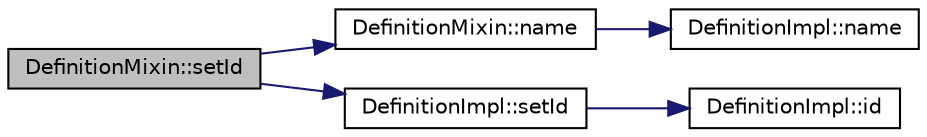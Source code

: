 digraph "DefinitionMixin::setId"
{
 // LATEX_PDF_SIZE
  edge [fontname="Helvetica",fontsize="10",labelfontname="Helvetica",labelfontsize="10"];
  node [fontname="Helvetica",fontsize="10",shape=record];
  rankdir="LR";
  Node1 [label="DefinitionMixin::setId",height=0.2,width=0.4,color="black", fillcolor="grey75", style="filled", fontcolor="black",tooltip=" "];
  Node1 -> Node2 [color="midnightblue",fontsize="10",style="solid",fontname="Helvetica"];
  Node2 [label="DefinitionMixin::name",height=0.2,width=0.4,color="black", fillcolor="white", style="filled",URL="$classDefinitionMixin.html#a03a95195d1616701c67a11d38b2b22bf",tooltip=" "];
  Node2 -> Node3 [color="midnightblue",fontsize="10",style="solid",fontname="Helvetica"];
  Node3 [label="DefinitionImpl::name",height=0.2,width=0.4,color="black", fillcolor="white", style="filled",URL="$classDefinitionImpl.html#a74ef9c81f02bb1ffaf62ba31239750c4",tooltip=" "];
  Node1 -> Node4 [color="midnightblue",fontsize="10",style="solid",fontname="Helvetica"];
  Node4 [label="DefinitionImpl::setId",height=0.2,width=0.4,color="black", fillcolor="white", style="filled",URL="$classDefinitionImpl.html#a00098182952fe9ba82b3dfa2df6d8f10",tooltip=" "];
  Node4 -> Node5 [color="midnightblue",fontsize="10",style="solid",fontname="Helvetica"];
  Node5 [label="DefinitionImpl::id",height=0.2,width=0.4,color="black", fillcolor="white", style="filled",URL="$classDefinitionImpl.html#a5b06596df82dda3df5e79ab1d9529e10",tooltip=" "];
}
